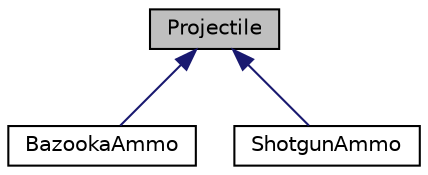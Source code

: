 digraph "Projectile"
{
  edge [fontname="Helvetica",fontsize="10",labelfontname="Helvetica",labelfontsize="10"];
  node [fontname="Helvetica",fontsize="10",shape=record];
  Node1 [label="Projectile",height=0.2,width=0.4,color="black", fillcolor="grey75", style="filled", fontcolor="black"];
  Node1 -> Node2 [dir="back",color="midnightblue",fontsize="10",style="solid",fontname="Helvetica"];
  Node2 [label="BazookaAmmo",height=0.2,width=0.4,color="black", fillcolor="white", style="filled",URL="$classBazookaAmmo.html",tooltip="Class for the bazooka projectile. "];
  Node1 -> Node3 [dir="back",color="midnightblue",fontsize="10",style="solid",fontname="Helvetica"];
  Node3 [label="ShotgunAmmo",height=0.2,width=0.4,color="black", fillcolor="white", style="filled",URL="$classShotgunAmmo.html"];
}
